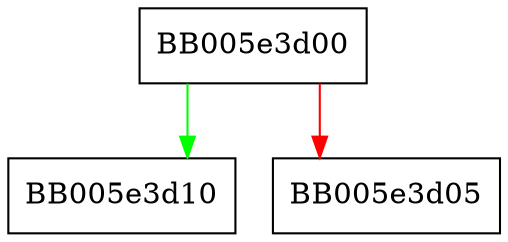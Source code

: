 digraph OSSL_HTTP_REQ_CTX_set_max_response_hdr_lines {
  node [shape="box"];
  graph [splines=ortho];
  BB005e3d00 -> BB005e3d10 [color="green"];
  BB005e3d00 -> BB005e3d05 [color="red"];
}